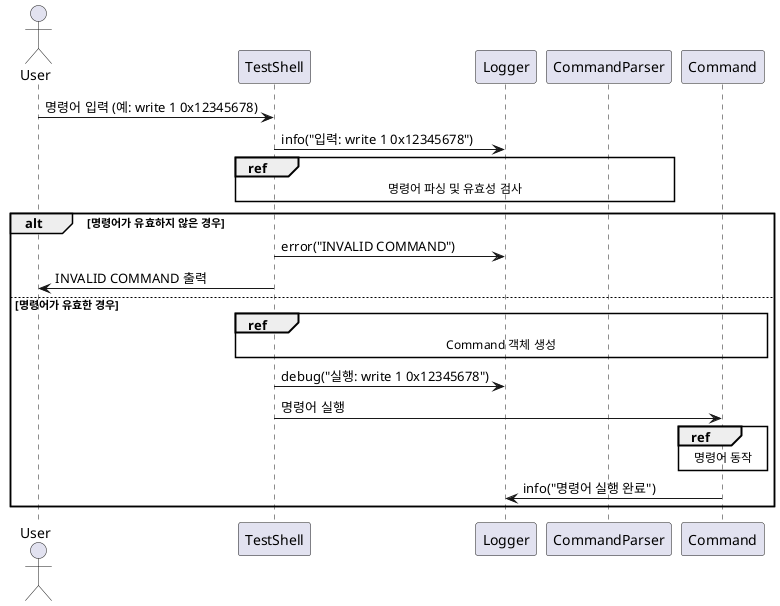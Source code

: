 @startuml
actor User

participant TestShell
participant Logger

User -> TestShell: 명령어 입력 (예: write 1 0x12345678)
TestShell -> Logger: info("입력: write 1 0x12345678")
ref over TestShell, CommandParser: 명령어 파싱 및 유효성 검사
alt 명령어가 유효하지 않은 경우
    TestShell -> Logger: error("INVALID COMMAND")
    TestShell -> User: INVALID COMMAND 출력
else 명령어가 유효한 경우
    ref over TestShell, Command: Command 객체 생성
    TestShell -> Logger: debug("실행: write 1 0x12345678")
    TestShell -> Command: 명령어 실행
    ref over Command: 명령어 동작
    Command -> Logger: info("명령어 실행 완료")
end

@enduml
